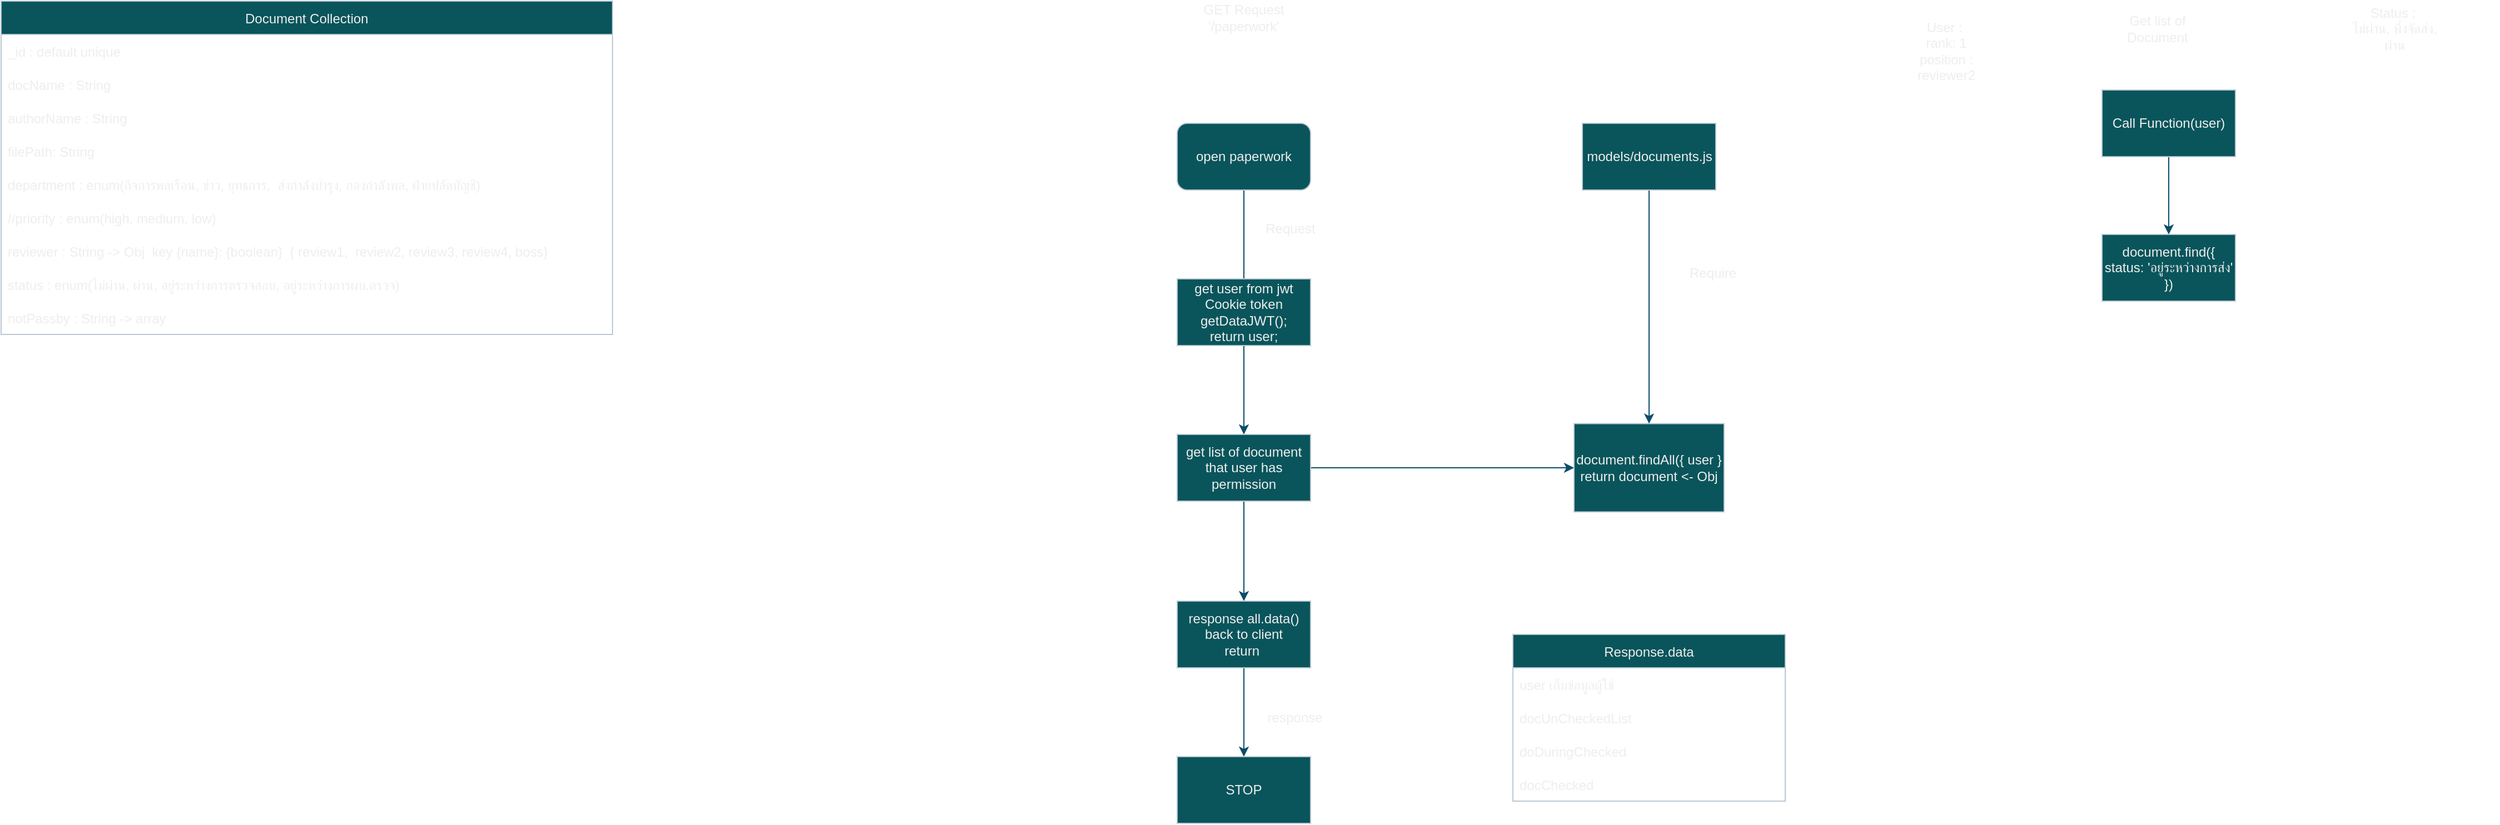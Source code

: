 <mxfile version="20.3.0" type="device"><diagram id="kQhuOze0Q9pw3HT87Xr-" name="Page-1"><mxGraphModel dx="3245" dy="2103" grid="1" gridSize="10" guides="1" tooltips="1" connect="1" arrows="1" fold="1" page="1" pageScale="1" pageWidth="2336" pageHeight="1654" math="0" shadow="0"><root><mxCell id="0"/><mxCell id="1" parent="0"/><mxCell id="Ed0h-yhXqWj83v7-EJLO-5" style="edgeStyle=orthogonalEdgeStyle;rounded=0;orthogonalLoop=1;jettySize=auto;html=1;entryX=0.5;entryY=0;entryDx=0;entryDy=0;strokeColor=#0B4D6A;" parent="1" source="Ed0h-yhXqWj83v7-EJLO-1" target="Ed0h-yhXqWj83v7-EJLO-2" edge="1"><mxGeometry relative="1" as="geometry"/></mxCell><mxCell id="Ed0h-yhXqWj83v7-EJLO-1" value="open paperwork" style="rounded=1;whiteSpace=wrap;html=1;fillColor=#09555B;strokeColor=#BAC8D3;fontColor=#EEEEEE;" parent="1" vertex="1"><mxGeometry x="1108" y="140" width="120" height="60" as="geometry"/></mxCell><mxCell id="Ed0h-yhXqWj83v7-EJLO-4" value="" style="edgeStyle=orthogonalEdgeStyle;rounded=0;orthogonalLoop=1;jettySize=auto;html=1;strokeColor=#0B4D6A;" parent="1" source="Ed0h-yhXqWj83v7-EJLO-2" target="Ed0h-yhXqWj83v7-EJLO-3" edge="1"><mxGeometry relative="1" as="geometry"/></mxCell><mxCell id="Ed0h-yhXqWj83v7-EJLO-14" value="" style="edgeStyle=orthogonalEdgeStyle;rounded=0;orthogonalLoop=1;jettySize=auto;html=1;strokeColor=#0B4D6A;" parent="1" source="Ed0h-yhXqWj83v7-EJLO-2" target="Ed0h-yhXqWj83v7-EJLO-13" edge="1"><mxGeometry relative="1" as="geometry"/></mxCell><mxCell id="Ed0h-yhXqWj83v7-EJLO-2" value="get list of document&lt;br&gt;that user has permission" style="rounded=0;whiteSpace=wrap;html=1;fillColor=#09555B;strokeColor=#BAC8D3;fontColor=#EEEEEE;" parent="1" vertex="1"><mxGeometry x="1108" y="420" width="120" height="60" as="geometry"/></mxCell><mxCell id="Ed0h-yhXqWj83v7-EJLO-3" value="document.findAll({ user }&lt;br&gt;return document &amp;lt;- Obj" style="whiteSpace=wrap;html=1;rounded=0;fillColor=#09555B;strokeColor=#BAC8D3;fontColor=#EEEEEE;" parent="1" vertex="1"><mxGeometry x="1465" y="410.29" width="135" height="79.41" as="geometry"/></mxCell><mxCell id="Ed0h-yhXqWj83v7-EJLO-7" style="edgeStyle=orthogonalEdgeStyle;rounded=0;orthogonalLoop=1;jettySize=auto;html=1;entryX=0.5;entryY=0;entryDx=0;entryDy=0;strokeColor=#0B4D6A;" parent="1" source="Ed0h-yhXqWj83v7-EJLO-6" target="Ed0h-yhXqWj83v7-EJLO-3" edge="1"><mxGeometry relative="1" as="geometry"/></mxCell><mxCell id="Ed0h-yhXqWj83v7-EJLO-6" value="models/documents.js" style="rounded=0;whiteSpace=wrap;html=1;fillColor=#09555B;strokeColor=#BAC8D3;fontColor=#EEEEEE;" parent="1" vertex="1"><mxGeometry x="1472.5" y="140" width="120" height="60" as="geometry"/></mxCell><mxCell id="Ed0h-yhXqWj83v7-EJLO-8" value="Request" style="text;html=1;strokeColor=none;fillColor=none;align=center;verticalAlign=middle;whiteSpace=wrap;rounded=0;fontColor=#EEEEEE;" parent="1" vertex="1"><mxGeometry x="1180" y="220" width="60" height="30" as="geometry"/></mxCell><mxCell id="Ed0h-yhXqWj83v7-EJLO-11" value="get user from jwt Cookie token&lt;br&gt;getDataJWT();&lt;br&gt;return user;" style="whiteSpace=wrap;html=1;rounded=0;fillColor=#09555B;strokeColor=#BAC8D3;fontColor=#EEEEEE;" parent="1" vertex="1"><mxGeometry x="1108" y="280" width="120" height="60" as="geometry"/></mxCell><mxCell id="Ed0h-yhXqWj83v7-EJLO-17" value="" style="edgeStyle=orthogonalEdgeStyle;rounded=0;orthogonalLoop=1;jettySize=auto;html=1;strokeColor=#0B4D6A;" parent="1" source="Ed0h-yhXqWj83v7-EJLO-13" target="Ed0h-yhXqWj83v7-EJLO-16" edge="1"><mxGeometry relative="1" as="geometry"/></mxCell><mxCell id="Ed0h-yhXqWj83v7-EJLO-13" value="response all.data()&lt;br&gt;back to client&lt;br&gt;return&amp;nbsp;" style="whiteSpace=wrap;html=1;rounded=0;fillColor=#09555B;strokeColor=#BAC8D3;fontColor=#EEEEEE;" parent="1" vertex="1"><mxGeometry x="1108" y="570" width="120" height="60" as="geometry"/></mxCell><mxCell id="Ed0h-yhXqWj83v7-EJLO-16" value="STOP" style="whiteSpace=wrap;html=1;rounded=0;fillColor=#09555B;strokeColor=#BAC8D3;fontColor=#EEEEEE;" parent="1" vertex="1"><mxGeometry x="1108" y="710" width="120" height="60" as="geometry"/></mxCell><mxCell id="Ed0h-yhXqWj83v7-EJLO-18" value="GET Request&lt;br&gt;'/paperwork'" style="text;html=1;strokeColor=none;fillColor=none;align=center;verticalAlign=middle;whiteSpace=wrap;rounded=0;fontColor=#EEEEEE;" parent="1" vertex="1"><mxGeometry x="1092" y="30" width="152" height="30" as="geometry"/></mxCell><mxCell id="Ed0h-yhXqWj83v7-EJLO-19" value="response" style="text;html=1;strokeColor=none;fillColor=none;align=center;verticalAlign=middle;whiteSpace=wrap;rounded=0;fontColor=#EEEEEE;" parent="1" vertex="1"><mxGeometry x="1184" y="660" width="60" height="30" as="geometry"/></mxCell><mxCell id="Ed0h-yhXqWj83v7-EJLO-20" value="Require" style="text;html=1;strokeColor=none;fillColor=none;align=center;verticalAlign=middle;whiteSpace=wrap;rounded=0;fontColor=#EEEEEE;" parent="1" vertex="1"><mxGeometry x="1560" y="260" width="60" height="30" as="geometry"/></mxCell><mxCell id="Ed0h-yhXqWj83v7-EJLO-21" value="Document Collection" style="swimlane;fontStyle=0;childLayout=stackLayout;horizontal=1;startSize=30;horizontalStack=0;resizeParent=1;resizeParentMax=0;resizeLast=0;collapsible=1;marginBottom=0;fillColor=#09555B;strokeColor=#BAC8D3;fontColor=#EEEEEE;" parent="1" vertex="1"><mxGeometry x="50" y="30" width="550" height="300" as="geometry"/></mxCell><mxCell id="Ed0h-yhXqWj83v7-EJLO-22" value="_id : default unique" style="text;strokeColor=none;fillColor=none;align=left;verticalAlign=middle;spacingLeft=4;spacingRight=4;overflow=hidden;points=[[0,0.5],[1,0.5]];portConstraint=eastwest;rotatable=0;fontColor=#EEEEEE;" parent="Ed0h-yhXqWj83v7-EJLO-21" vertex="1"><mxGeometry y="30" width="550" height="30" as="geometry"/></mxCell><mxCell id="Ed0h-yhXqWj83v7-EJLO-24" value="docName : String" style="text;strokeColor=none;fillColor=none;align=left;verticalAlign=middle;spacingLeft=4;spacingRight=4;overflow=hidden;points=[[0,0.5],[1,0.5]];portConstraint=eastwest;rotatable=0;fontColor=#EEEEEE;" parent="Ed0h-yhXqWj83v7-EJLO-21" vertex="1"><mxGeometry y="60" width="550" height="30" as="geometry"/></mxCell><mxCell id="Ed0h-yhXqWj83v7-EJLO-26" value="authorName : String" style="text;strokeColor=none;fillColor=none;align=left;verticalAlign=middle;spacingLeft=4;spacingRight=4;overflow=hidden;points=[[0,0.5],[1,0.5]];portConstraint=eastwest;rotatable=0;fontColor=#EEEEEE;" parent="Ed0h-yhXqWj83v7-EJLO-21" vertex="1"><mxGeometry y="90" width="550" height="30" as="geometry"/></mxCell><mxCell id="Ed0h-yhXqWj83v7-EJLO-27" value="filePath: String" style="text;strokeColor=none;fillColor=none;align=left;verticalAlign=middle;spacingLeft=4;spacingRight=4;overflow=hidden;points=[[0,0.5],[1,0.5]];portConstraint=eastwest;rotatable=0;fontColor=#EEEEEE;" parent="Ed0h-yhXqWj83v7-EJLO-21" vertex="1"><mxGeometry y="120" width="550" height="30" as="geometry"/></mxCell><mxCell id="Ed0h-yhXqWj83v7-EJLO-28" value="department : enum(กิจการพลเรือน, ข่าว, ยุทธการ,  ส่งกำลังบำรุง, กองกำลังพล, ฝ่ายปลัดบัญชี)" style="text;strokeColor=none;fillColor=none;align=left;verticalAlign=middle;spacingLeft=4;spacingRight=4;overflow=hidden;points=[[0,0.5],[1,0.5]];portConstraint=eastwest;rotatable=0;fontColor=#EEEEEE;" parent="Ed0h-yhXqWj83v7-EJLO-21" vertex="1"><mxGeometry y="150" width="550" height="30" as="geometry"/></mxCell><mxCell id="Ed0h-yhXqWj83v7-EJLO-29" value="//priority : enum(high, medium, low)" style="text;strokeColor=none;fillColor=none;align=left;verticalAlign=middle;spacingLeft=4;spacingRight=4;overflow=hidden;points=[[0,0.5],[1,0.5]];portConstraint=eastwest;rotatable=0;fontColor=#EEEEEE;" parent="Ed0h-yhXqWj83v7-EJLO-21" vertex="1"><mxGeometry y="180" width="550" height="30" as="geometry"/></mxCell><mxCell id="Ed0h-yhXqWj83v7-EJLO-30" value="reviewer : String -&gt; Obj  key {name}: {boolean}  { review1,  review2, review3, review4, boss}" style="text;strokeColor=none;fillColor=none;align=left;verticalAlign=middle;spacingLeft=4;spacingRight=4;overflow=hidden;points=[[0,0.5],[1,0.5]];portConstraint=eastwest;rotatable=0;fontColor=#EEEEEE;" parent="Ed0h-yhXqWj83v7-EJLO-21" vertex="1"><mxGeometry y="210" width="550" height="30" as="geometry"/></mxCell><mxCell id="Ed0h-yhXqWj83v7-EJLO-35" value="status : enum(ไม่ผ่าน, ผ่าน, อยู่ระหว่างการตรวจสอบ, อยู่ระหว่างการผบ.ตรวจ)" style="text;strokeColor=none;fillColor=none;align=left;verticalAlign=middle;spacingLeft=4;spacingRight=4;overflow=hidden;points=[[0,0.5],[1,0.5]];portConstraint=eastwest;rotatable=0;fontColor=#EEEEEE;" parent="Ed0h-yhXqWj83v7-EJLO-21" vertex="1"><mxGeometry y="240" width="550" height="30" as="geometry"/></mxCell><mxCell id="Ed0h-yhXqWj83v7-EJLO-45" value="notPassby : String -&gt; array" style="text;strokeColor=none;fillColor=none;align=left;verticalAlign=middle;spacingLeft=4;spacingRight=4;overflow=hidden;points=[[0,0.5],[1,0.5]];portConstraint=eastwest;rotatable=0;fontColor=#EEEEEE;" parent="Ed0h-yhXqWj83v7-EJLO-21" vertex="1"><mxGeometry y="270" width="550" height="30" as="geometry"/></mxCell><mxCell id="Ed0h-yhXqWj83v7-EJLO-33" value="Get list of Document" style="text;html=1;strokeColor=none;fillColor=none;align=center;verticalAlign=middle;whiteSpace=wrap;rounded=0;fontColor=#EEEEEE;" parent="1" vertex="1"><mxGeometry x="1940" y="30" width="100" height="50" as="geometry"/></mxCell><mxCell id="Ed0h-yhXqWj83v7-EJLO-34" value="Status :&amp;nbsp;&lt;br&gt;ไม่ผ่าน, พึ่งจัดส่ง,&lt;br&gt;ผ่าน" style="text;html=1;strokeColor=none;fillColor=none;align=center;verticalAlign=middle;whiteSpace=wrap;rounded=0;fontColor=#EEEEEE;" parent="1" vertex="1"><mxGeometry x="2110" y="30" width="186.67" height="50" as="geometry"/></mxCell><mxCell id="Ed0h-yhXqWj83v7-EJLO-38" value="" style="edgeStyle=orthogonalEdgeStyle;rounded=0;orthogonalLoop=1;jettySize=auto;html=1;strokeColor=#0B4D6A;" parent="1" source="Ed0h-yhXqWj83v7-EJLO-36" target="Ed0h-yhXqWj83v7-EJLO-37" edge="1"><mxGeometry relative="1" as="geometry"/></mxCell><mxCell id="Ed0h-yhXqWj83v7-EJLO-36" value="Call Function(user)" style="rounded=0;whiteSpace=wrap;html=1;fillColor=#09555B;strokeColor=#BAC8D3;fontColor=#EEEEEE;" parent="1" vertex="1"><mxGeometry x="1940" y="110" width="120" height="60" as="geometry"/></mxCell><mxCell id="Ed0h-yhXqWj83v7-EJLO-37" value="document.find({ status: 'อยู่ระหว่างการส่ง' })" style="whiteSpace=wrap;html=1;rounded=0;fillColor=#09555B;strokeColor=#BAC8D3;fontColor=#EEEEEE;" parent="1" vertex="1"><mxGeometry x="1940" y="240" width="120" height="60" as="geometry"/></mxCell><mxCell id="Ed0h-yhXqWj83v7-EJLO-39" value="User :&amp;nbsp;&lt;br&gt;rank: 1&lt;br&gt;position : reviewer2" style="text;html=1;strokeColor=none;fillColor=none;align=center;verticalAlign=middle;whiteSpace=wrap;rounded=0;fontColor=#EEEEEE;" parent="1" vertex="1"><mxGeometry x="1770" y="60" width="60" height="30" as="geometry"/></mxCell><mxCell id="Ed0h-yhXqWj83v7-EJLO-40" value="Response.data" style="swimlane;fontStyle=0;childLayout=stackLayout;horizontal=1;startSize=30;horizontalStack=0;resizeParent=1;resizeParentMax=0;resizeLast=0;collapsible=1;marginBottom=0;fillColor=#09555B;strokeColor=#BAC8D3;fontColor=#EEEEEE;" parent="1" vertex="1"><mxGeometry x="1410" y="600" width="245" height="150" as="geometry"/></mxCell><mxCell id="Ed0h-yhXqWj83v7-EJLO-41" value="user เก็บข้อมูลผู้ใช้" style="text;strokeColor=none;fillColor=none;align=left;verticalAlign=middle;spacingLeft=4;spacingRight=4;overflow=hidden;points=[[0,0.5],[1,0.5]];portConstraint=eastwest;rotatable=0;fontColor=#EEEEEE;" parent="Ed0h-yhXqWj83v7-EJLO-40" vertex="1"><mxGeometry y="30" width="245" height="30" as="geometry"/></mxCell><mxCell id="Ed0h-yhXqWj83v7-EJLO-42" value="docUnCheckedList" style="text;strokeColor=none;fillColor=none;align=left;verticalAlign=middle;spacingLeft=4;spacingRight=4;overflow=hidden;points=[[0,0.5],[1,0.5]];portConstraint=eastwest;rotatable=0;fontColor=#EEEEEE;" parent="Ed0h-yhXqWj83v7-EJLO-40" vertex="1"><mxGeometry y="60" width="245" height="30" as="geometry"/></mxCell><mxCell id="Ed0h-yhXqWj83v7-EJLO-43" value="doDuringChecked" style="text;strokeColor=none;fillColor=none;align=left;verticalAlign=middle;spacingLeft=4;spacingRight=4;overflow=hidden;points=[[0,0.5],[1,0.5]];portConstraint=eastwest;rotatable=0;fontColor=#EEEEEE;" parent="Ed0h-yhXqWj83v7-EJLO-40" vertex="1"><mxGeometry y="90" width="245" height="30" as="geometry"/></mxCell><mxCell id="Ed0h-yhXqWj83v7-EJLO-44" value="docChecked" style="text;strokeColor=none;fillColor=none;align=left;verticalAlign=middle;spacingLeft=4;spacingRight=4;overflow=hidden;points=[[0,0.5],[1,0.5]];portConstraint=eastwest;rotatable=0;fontColor=#EEEEEE;" parent="Ed0h-yhXqWj83v7-EJLO-40" vertex="1"><mxGeometry y="120" width="245" height="30" as="geometry"/></mxCell></root></mxGraphModel></diagram></mxfile>